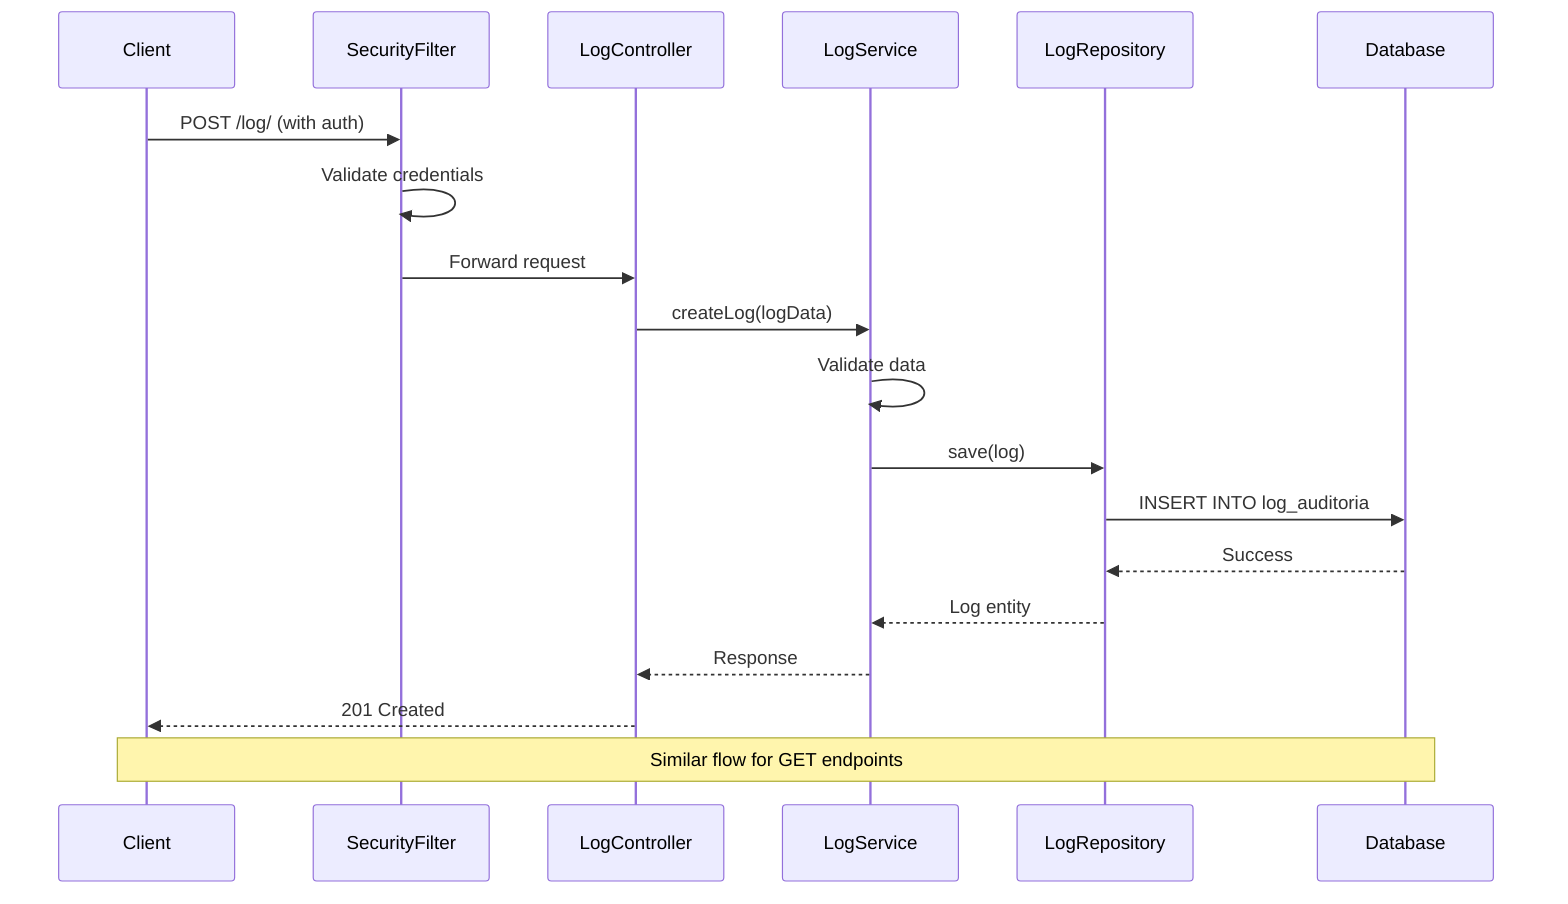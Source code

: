 sequenceDiagram
    participant Client
    participant SecurityFilter
    participant LogController
    participant LogService
    participant LogRepository
    participant Database

    Client->>SecurityFilter: POST /log/ (with auth)
    SecurityFilter->>SecurityFilter: Validate credentials
    SecurityFilter->>LogController: Forward request

    LogController->>LogService: createLog(logData)
    LogService->>LogService: Validate data
    LogService->>LogRepository: save(log)
    LogRepository->>Database: INSERT INTO log_auditoria
    Database-->>LogRepository: Success
    LogRepository-->>LogService: Log entity
    LogService-->>LogController: Response
    LogController-->>Client: 201 Created

    Note over Client,Database: Similar flow for GET endpoints